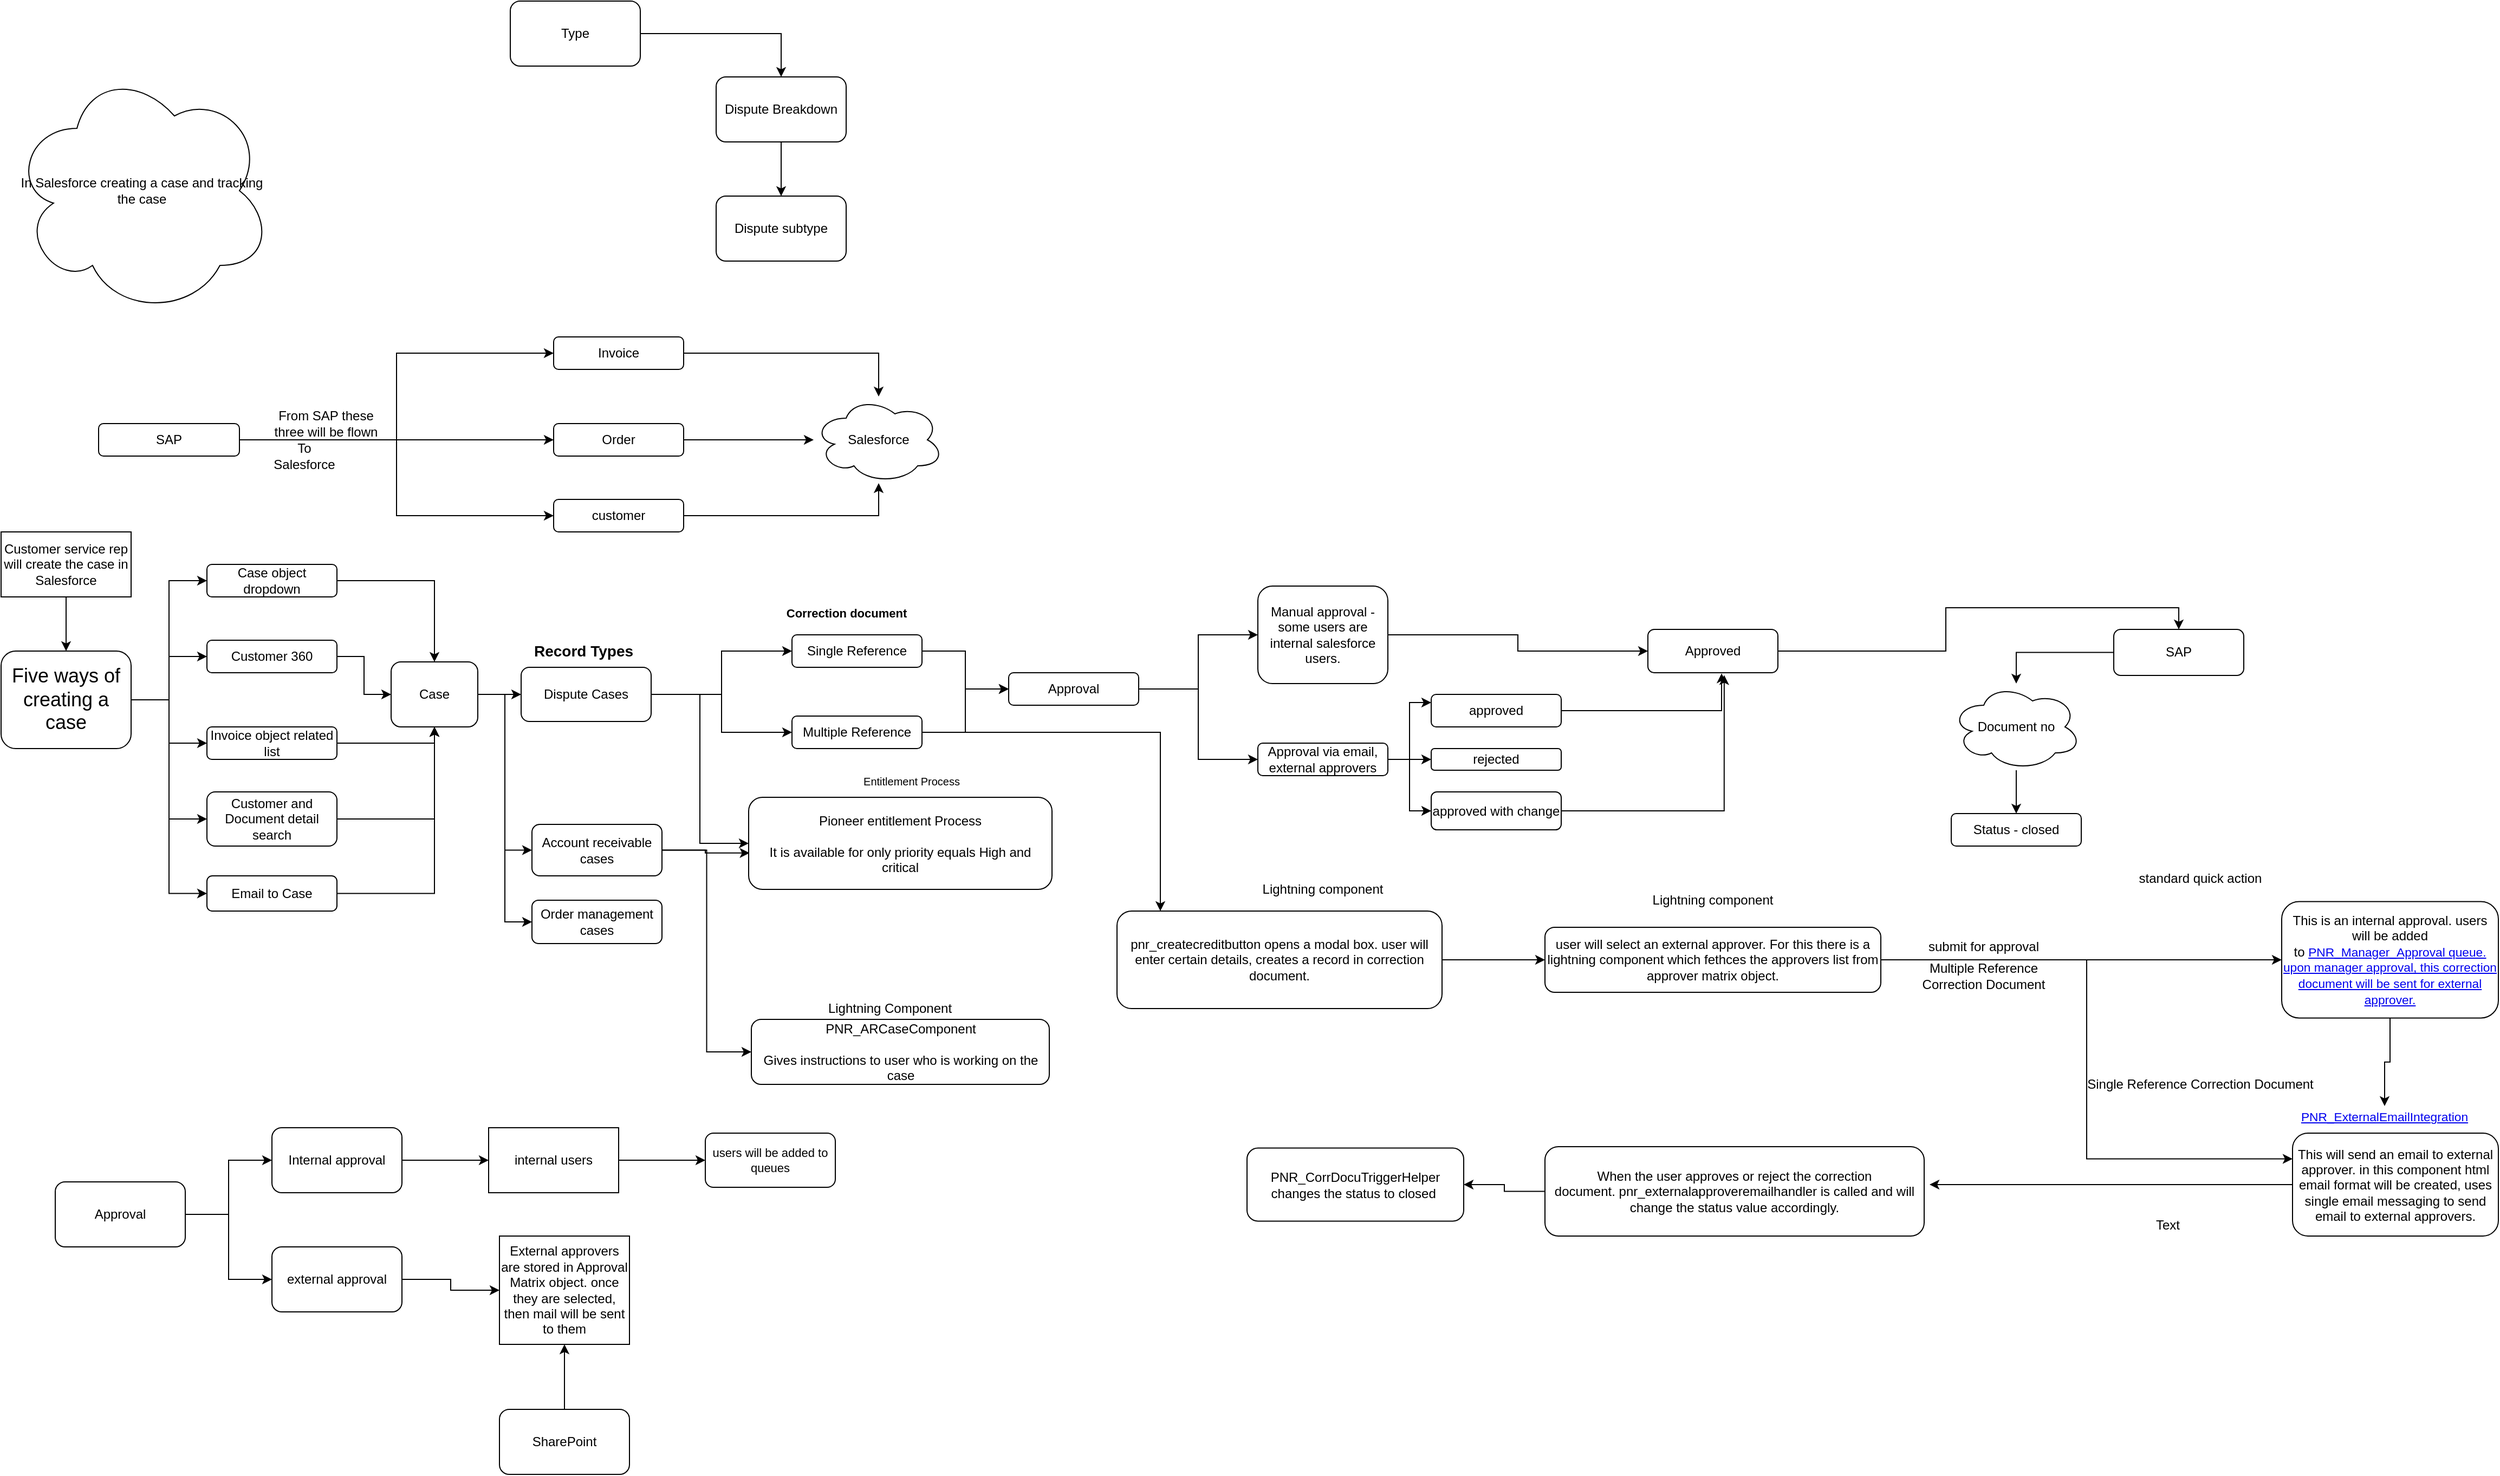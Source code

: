 <mxfile version="15.2.5" type="github">
  <diagram id="5LNyBfdkvAKp6E-nRTi8" name="Page-1">
    <mxGraphModel dx="1278" dy="547" grid="1" gridSize="10" guides="1" tooltips="1" connect="1" arrows="1" fold="1" page="1" pageScale="1" pageWidth="850" pageHeight="1100" math="0" shadow="0">
      <root>
        <mxCell id="0" />
        <mxCell id="1" parent="0" />
        <mxCell id="VHlesIgi2WI2Tm7op6Ba-4" style="edgeStyle=orthogonalEdgeStyle;rounded=0;orthogonalLoop=1;jettySize=auto;html=1;entryX=0;entryY=0.5;entryDx=0;entryDy=0;" parent="1" source="VHlesIgi2WI2Tm7op6Ba-1" target="VHlesIgi2WI2Tm7op6Ba-3" edge="1">
          <mxGeometry relative="1" as="geometry" />
        </mxCell>
        <mxCell id="VHlesIgi2WI2Tm7op6Ba-5" style="edgeStyle=orthogonalEdgeStyle;rounded=0;orthogonalLoop=1;jettySize=auto;html=1;entryX=0;entryY=0.5;entryDx=0;entryDy=0;" parent="1" source="VHlesIgi2WI2Tm7op6Ba-1" target="VHlesIgi2WI2Tm7op6Ba-2" edge="1">
          <mxGeometry relative="1" as="geometry" />
        </mxCell>
        <mxCell id="sbFbfco-7BqRwjDobAlr-23" style="edgeStyle=orthogonalEdgeStyle;rounded=0;orthogonalLoop=1;jettySize=auto;html=1;entryX=0;entryY=0.5;entryDx=0;entryDy=0;fontSize=11;" parent="1" source="VHlesIgi2WI2Tm7op6Ba-1" target="sbFbfco-7BqRwjDobAlr-18" edge="1">
          <mxGeometry relative="1" as="geometry" />
        </mxCell>
        <mxCell id="VHlesIgi2WI2Tm7op6Ba-1" value="Case" style="rounded=1;whiteSpace=wrap;html=1;" parent="1" vertex="1">
          <mxGeometry x="370" y="670" width="80" height="60" as="geometry" />
        </mxCell>
        <mxCell id="rEZ0tzJYnLD1Po9i2CQ1-10" style="edgeStyle=orthogonalEdgeStyle;rounded=0;orthogonalLoop=1;jettySize=auto;html=1;entryX=0;entryY=0.5;entryDx=0;entryDy=0;fontSize=12;" parent="1" source="VHlesIgi2WI2Tm7op6Ba-2" target="rEZ0tzJYnLD1Po9i2CQ1-8" edge="1">
          <mxGeometry relative="1" as="geometry" />
        </mxCell>
        <mxCell id="rEZ0tzJYnLD1Po9i2CQ1-11" style="edgeStyle=orthogonalEdgeStyle;rounded=0;orthogonalLoop=1;jettySize=auto;html=1;entryX=0;entryY=0.5;entryDx=0;entryDy=0;fontSize=12;" parent="1" source="VHlesIgi2WI2Tm7op6Ba-2" target="rEZ0tzJYnLD1Po9i2CQ1-9" edge="1">
          <mxGeometry relative="1" as="geometry" />
        </mxCell>
        <mxCell id="Lb6dJ8j5PXhM6-a8x6zd-13" style="edgeStyle=orthogonalEdgeStyle;rounded=0;orthogonalLoop=1;jettySize=auto;html=1;entryX=0;entryY=0.5;entryDx=0;entryDy=0;" parent="1" source="VHlesIgi2WI2Tm7op6Ba-2" target="rEZ0tzJYnLD1Po9i2CQ1-1" edge="1">
          <mxGeometry relative="1" as="geometry" />
        </mxCell>
        <mxCell id="VHlesIgi2WI2Tm7op6Ba-2" value="Dispute Cases" style="rounded=1;whiteSpace=wrap;html=1;" parent="1" vertex="1">
          <mxGeometry x="490" y="675" width="120" height="50" as="geometry" />
        </mxCell>
        <mxCell id="rEZ0tzJYnLD1Po9i2CQ1-7" style="edgeStyle=orthogonalEdgeStyle;rounded=0;orthogonalLoop=1;jettySize=auto;html=1;entryX=0;entryY=0.5;entryDx=0;entryDy=0;fontSize=12;" parent="1" source="VHlesIgi2WI2Tm7op6Ba-3" target="rEZ0tzJYnLD1Po9i2CQ1-6" edge="1">
          <mxGeometry relative="1" as="geometry" />
        </mxCell>
        <mxCell id="Lb6dJ8j5PXhM6-a8x6zd-12" style="edgeStyle=orthogonalEdgeStyle;rounded=0;orthogonalLoop=1;jettySize=auto;html=1;entryX=0.003;entryY=0.605;entryDx=0;entryDy=0;entryPerimeter=0;" parent="1" source="VHlesIgi2WI2Tm7op6Ba-3" target="rEZ0tzJYnLD1Po9i2CQ1-1" edge="1">
          <mxGeometry relative="1" as="geometry" />
        </mxCell>
        <mxCell id="VHlesIgi2WI2Tm7op6Ba-3" value="Account receivable cases" style="rounded=1;whiteSpace=wrap;html=1;" parent="1" vertex="1">
          <mxGeometry x="500" y="820" width="120" height="47.5" as="geometry" />
        </mxCell>
        <mxCell id="rEZ0tzJYnLD1Po9i2CQ1-1" value="Pioneer entitlement Process&lt;br&gt;&lt;br&gt;It is available for only priority equals High and critical" style="rounded=1;whiteSpace=wrap;html=1;" parent="1" vertex="1">
          <mxGeometry x="700" y="795" width="280" height="85" as="geometry" />
        </mxCell>
        <mxCell id="rEZ0tzJYnLD1Po9i2CQ1-3" value="Entitlement Process" style="text;strokeColor=none;fillColor=none;html=1;fontSize=10;fontStyle=0;verticalAlign=middle;align=center;" parent="1" vertex="1">
          <mxGeometry x="800" y="760" width="100" height="40" as="geometry" />
        </mxCell>
        <mxCell id="rEZ0tzJYnLD1Po9i2CQ1-5" value="Lightning Component" style="text;strokeColor=none;fillColor=none;html=1;fontSize=12;fontStyle=0;verticalAlign=middle;align=center;" parent="1" vertex="1">
          <mxGeometry x="780" y="970" width="100" height="40" as="geometry" />
        </mxCell>
        <mxCell id="rEZ0tzJYnLD1Po9i2CQ1-6" value="PNR_ARCaseComponent&lt;br&gt;&lt;br&gt;Gives instructions to user who is working on the case" style="rounded=1;whiteSpace=wrap;html=1;fontSize=12;" parent="1" vertex="1">
          <mxGeometry x="702.5" y="1000" width="275" height="60" as="geometry" />
        </mxCell>
        <mxCell id="Lb6dJ8j5PXhM6-a8x6zd-44" style="edgeStyle=orthogonalEdgeStyle;rounded=0;orthogonalLoop=1;jettySize=auto;html=1;entryX=0;entryY=0.5;entryDx=0;entryDy=0;" parent="1" source="rEZ0tzJYnLD1Po9i2CQ1-8" target="Lb6dJ8j5PXhM6-a8x6zd-43" edge="1">
          <mxGeometry relative="1" as="geometry" />
        </mxCell>
        <mxCell id="rEZ0tzJYnLD1Po9i2CQ1-8" value="Single Reference" style="rounded=1;whiteSpace=wrap;html=1;fontSize=12;" parent="1" vertex="1">
          <mxGeometry x="740" y="645" width="120" height="30" as="geometry" />
        </mxCell>
        <mxCell id="Lb6dJ8j5PXhM6-a8x6zd-45" style="edgeStyle=orthogonalEdgeStyle;rounded=0;orthogonalLoop=1;jettySize=auto;html=1;entryX=0;entryY=0.5;entryDx=0;entryDy=0;" parent="1" source="rEZ0tzJYnLD1Po9i2CQ1-9" target="Lb6dJ8j5PXhM6-a8x6zd-43" edge="1">
          <mxGeometry relative="1" as="geometry" />
        </mxCell>
        <mxCell id="U7rh4DtRHHrhT5KTV5ja-1" style="edgeStyle=orthogonalEdgeStyle;rounded=0;orthogonalLoop=1;jettySize=auto;html=1;" parent="1" source="rEZ0tzJYnLD1Po9i2CQ1-9" target="U7rh4DtRHHrhT5KTV5ja-2" edge="1">
          <mxGeometry relative="1" as="geometry">
            <mxPoint x="1070" y="990" as="targetPoint" />
            <Array as="points">
              <mxPoint x="1080" y="735" />
            </Array>
          </mxGeometry>
        </mxCell>
        <mxCell id="rEZ0tzJYnLD1Po9i2CQ1-9" value="Multiple Reference" style="rounded=1;whiteSpace=wrap;html=1;fontSize=12;" parent="1" vertex="1">
          <mxGeometry x="740" y="720" width="120" height="30" as="geometry" />
        </mxCell>
        <mxCell id="Lb6dJ8j5PXhM6-a8x6zd-7" style="edgeStyle=orthogonalEdgeStyle;rounded=0;orthogonalLoop=1;jettySize=auto;html=1;entryX=0;entryY=0.5;entryDx=0;entryDy=0;" parent="1" source="Lb6dJ8j5PXhM6-a8x6zd-1" target="Lb6dJ8j5PXhM6-a8x6zd-3" edge="1">
          <mxGeometry relative="1" as="geometry" />
        </mxCell>
        <mxCell id="Lb6dJ8j5PXhM6-a8x6zd-8" style="edgeStyle=orthogonalEdgeStyle;rounded=0;orthogonalLoop=1;jettySize=auto;html=1;" parent="1" source="Lb6dJ8j5PXhM6-a8x6zd-1" target="Lb6dJ8j5PXhM6-a8x6zd-4" edge="1">
          <mxGeometry relative="1" as="geometry" />
        </mxCell>
        <mxCell id="Lb6dJ8j5PXhM6-a8x6zd-9" style="edgeStyle=orthogonalEdgeStyle;rounded=0;orthogonalLoop=1;jettySize=auto;html=1;entryX=0;entryY=0.5;entryDx=0;entryDy=0;" parent="1" source="Lb6dJ8j5PXhM6-a8x6zd-1" target="Lb6dJ8j5PXhM6-a8x6zd-5" edge="1">
          <mxGeometry relative="1" as="geometry" />
        </mxCell>
        <mxCell id="Lb6dJ8j5PXhM6-a8x6zd-10" style="edgeStyle=orthogonalEdgeStyle;rounded=0;orthogonalLoop=1;jettySize=auto;html=1;entryX=0;entryY=0.5;entryDx=0;entryDy=0;" parent="1" source="Lb6dJ8j5PXhM6-a8x6zd-1" target="Lb6dJ8j5PXhM6-a8x6zd-6" edge="1">
          <mxGeometry relative="1" as="geometry" />
        </mxCell>
        <mxCell id="sbFbfco-7BqRwjDobAlr-14" style="edgeStyle=orthogonalEdgeStyle;rounded=0;orthogonalLoop=1;jettySize=auto;html=1;entryX=0;entryY=0.5;entryDx=0;entryDy=0;" parent="1" source="Lb6dJ8j5PXhM6-a8x6zd-1" target="sbFbfco-7BqRwjDobAlr-13" edge="1">
          <mxGeometry relative="1" as="geometry" />
        </mxCell>
        <mxCell id="Lb6dJ8j5PXhM6-a8x6zd-1" value="&lt;font style=&quot;font-size: 18px&quot;&gt;Five ways of creating a case&lt;/font&gt;" style="rounded=1;whiteSpace=wrap;html=1;" parent="1" vertex="1">
          <mxGeometry x="10" y="660" width="120" height="90" as="geometry" />
        </mxCell>
        <mxCell id="Lb6dJ8j5PXhM6-a8x6zd-14" style="edgeStyle=orthogonalEdgeStyle;rounded=0;orthogonalLoop=1;jettySize=auto;html=1;entryX=0.5;entryY=0;entryDx=0;entryDy=0;" parent="1" source="Lb6dJ8j5PXhM6-a8x6zd-3" target="VHlesIgi2WI2Tm7op6Ba-1" edge="1">
          <mxGeometry relative="1" as="geometry" />
        </mxCell>
        <mxCell id="Lb6dJ8j5PXhM6-a8x6zd-3" value="Case object dropdown" style="rounded=1;whiteSpace=wrap;html=1;" parent="1" vertex="1">
          <mxGeometry x="200" y="580" width="120" height="30" as="geometry" />
        </mxCell>
        <mxCell id="Lb6dJ8j5PXhM6-a8x6zd-15" style="edgeStyle=orthogonalEdgeStyle;rounded=0;orthogonalLoop=1;jettySize=auto;html=1;entryX=0;entryY=0.5;entryDx=0;entryDy=0;" parent="1" source="Lb6dJ8j5PXhM6-a8x6zd-4" target="VHlesIgi2WI2Tm7op6Ba-1" edge="1">
          <mxGeometry relative="1" as="geometry" />
        </mxCell>
        <mxCell id="Lb6dJ8j5PXhM6-a8x6zd-4" value="Customer 360" style="rounded=1;whiteSpace=wrap;html=1;" parent="1" vertex="1">
          <mxGeometry x="200" y="650" width="120" height="30" as="geometry" />
        </mxCell>
        <mxCell id="Lb6dJ8j5PXhM6-a8x6zd-16" style="edgeStyle=orthogonalEdgeStyle;rounded=0;orthogonalLoop=1;jettySize=auto;html=1;entryX=0.5;entryY=1;entryDx=0;entryDy=0;" parent="1" source="Lb6dJ8j5PXhM6-a8x6zd-5" target="VHlesIgi2WI2Tm7op6Ba-1" edge="1">
          <mxGeometry relative="1" as="geometry">
            <Array as="points">
              <mxPoint x="410" y="745" />
            </Array>
          </mxGeometry>
        </mxCell>
        <mxCell id="Lb6dJ8j5PXhM6-a8x6zd-5" value="Invoice object related list" style="rounded=1;whiteSpace=wrap;html=1;" parent="1" vertex="1">
          <mxGeometry x="200" y="730" width="120" height="30" as="geometry" />
        </mxCell>
        <mxCell id="Lb6dJ8j5PXhM6-a8x6zd-17" style="edgeStyle=orthogonalEdgeStyle;rounded=0;orthogonalLoop=1;jettySize=auto;html=1;entryX=0.5;entryY=1;entryDx=0;entryDy=0;" parent="1" source="Lb6dJ8j5PXhM6-a8x6zd-6" target="VHlesIgi2WI2Tm7op6Ba-1" edge="1">
          <mxGeometry relative="1" as="geometry" />
        </mxCell>
        <mxCell id="Lb6dJ8j5PXhM6-a8x6zd-6" value="Customer and Document detail search" style="rounded=1;whiteSpace=wrap;html=1;" parent="1" vertex="1">
          <mxGeometry x="200" y="790" width="120" height="50" as="geometry" />
        </mxCell>
        <mxCell id="Lb6dJ8j5PXhM6-a8x6zd-18" value="&lt;div&gt;&lt;b&gt;&lt;font style=&quot;font-size: 14px&quot;&gt;Record Types&lt;/font&gt;&lt;/b&gt;&lt;/div&gt;" style="text;strokeColor=none;fillColor=none;html=1;whiteSpace=wrap;verticalAlign=middle;overflow=hidden;" parent="1" vertex="1">
          <mxGeometry x="500" y="620" width="100" height="80" as="geometry" />
        </mxCell>
        <mxCell id="Lb6dJ8j5PXhM6-a8x6zd-27" style="edgeStyle=orthogonalEdgeStyle;rounded=0;orthogonalLoop=1;jettySize=auto;html=1;entryX=0;entryY=0.5;entryDx=0;entryDy=0;" parent="1" source="Lb6dJ8j5PXhM6-a8x6zd-19" target="Lb6dJ8j5PXhM6-a8x6zd-20" edge="1">
          <mxGeometry relative="1" as="geometry" />
        </mxCell>
        <mxCell id="Lb6dJ8j5PXhM6-a8x6zd-28" style="edgeStyle=orthogonalEdgeStyle;rounded=0;orthogonalLoop=1;jettySize=auto;html=1;entryX=0;entryY=0.5;entryDx=0;entryDy=0;" parent="1" source="Lb6dJ8j5PXhM6-a8x6zd-19" target="Lb6dJ8j5PXhM6-a8x6zd-21" edge="1">
          <mxGeometry relative="1" as="geometry" />
        </mxCell>
        <mxCell id="Lb6dJ8j5PXhM6-a8x6zd-29" style="edgeStyle=orthogonalEdgeStyle;rounded=0;orthogonalLoop=1;jettySize=auto;html=1;entryX=0;entryY=0.5;entryDx=0;entryDy=0;" parent="1" source="Lb6dJ8j5PXhM6-a8x6zd-19" target="Lb6dJ8j5PXhM6-a8x6zd-24" edge="1">
          <mxGeometry relative="1" as="geometry" />
        </mxCell>
        <mxCell id="Lb6dJ8j5PXhM6-a8x6zd-19" value="SAP" style="rounded=1;whiteSpace=wrap;html=1;" parent="1" vertex="1">
          <mxGeometry x="100" y="450" width="130" height="30" as="geometry" />
        </mxCell>
        <mxCell id="Lb6dJ8j5PXhM6-a8x6zd-34" style="edgeStyle=orthogonalEdgeStyle;rounded=0;orthogonalLoop=1;jettySize=auto;html=1;" parent="1" source="Lb6dJ8j5PXhM6-a8x6zd-20" target="Lb6dJ8j5PXhM6-a8x6zd-32" edge="1">
          <mxGeometry relative="1" as="geometry" />
        </mxCell>
        <mxCell id="Lb6dJ8j5PXhM6-a8x6zd-20" value="Order" style="rounded=1;whiteSpace=wrap;html=1;" parent="1" vertex="1">
          <mxGeometry x="520" y="450" width="120" height="30" as="geometry" />
        </mxCell>
        <mxCell id="Lb6dJ8j5PXhM6-a8x6zd-33" style="edgeStyle=orthogonalEdgeStyle;rounded=0;orthogonalLoop=1;jettySize=auto;html=1;" parent="1" source="Lb6dJ8j5PXhM6-a8x6zd-21" target="Lb6dJ8j5PXhM6-a8x6zd-32" edge="1">
          <mxGeometry relative="1" as="geometry" />
        </mxCell>
        <mxCell id="Lb6dJ8j5PXhM6-a8x6zd-21" value="Invoice" style="rounded=1;whiteSpace=wrap;html=1;" parent="1" vertex="1">
          <mxGeometry x="520" y="370" width="120" height="30" as="geometry" />
        </mxCell>
        <mxCell id="Lb6dJ8j5PXhM6-a8x6zd-35" style="edgeStyle=orthogonalEdgeStyle;rounded=0;orthogonalLoop=1;jettySize=auto;html=1;" parent="1" source="Lb6dJ8j5PXhM6-a8x6zd-24" target="Lb6dJ8j5PXhM6-a8x6zd-32" edge="1">
          <mxGeometry relative="1" as="geometry" />
        </mxCell>
        <mxCell id="Lb6dJ8j5PXhM6-a8x6zd-24" value="customer" style="rounded=1;whiteSpace=wrap;html=1;" parent="1" vertex="1">
          <mxGeometry x="520" y="520" width="120" height="30" as="geometry" />
        </mxCell>
        <mxCell id="Lb6dJ8j5PXhM6-a8x6zd-26" value="In Salesforce creating a case and tracking the case" style="ellipse;shape=cloud;whiteSpace=wrap;html=1;" parent="1" vertex="1">
          <mxGeometry x="20" y="120" width="240" height="230" as="geometry" />
        </mxCell>
        <mxCell id="Lb6dJ8j5PXhM6-a8x6zd-30" value="From SAP these three will be flown" style="text;html=1;strokeColor=none;fillColor=none;align=center;verticalAlign=middle;whiteSpace=wrap;rounded=0;" parent="1" vertex="1">
          <mxGeometry x="250" y="440" width="120" height="20" as="geometry" />
        </mxCell>
        <mxCell id="Lb6dJ8j5PXhM6-a8x6zd-31" value="To Salesforce" style="text;html=1;strokeColor=none;fillColor=none;align=center;verticalAlign=middle;whiteSpace=wrap;rounded=0;" parent="1" vertex="1">
          <mxGeometry x="270" y="470" width="40" height="20" as="geometry" />
        </mxCell>
        <mxCell id="Lb6dJ8j5PXhM6-a8x6zd-32" value="Salesforce" style="ellipse;shape=cloud;whiteSpace=wrap;html=1;" parent="1" vertex="1">
          <mxGeometry x="760" y="425" width="120" height="80" as="geometry" />
        </mxCell>
        <mxCell id="Lb6dJ8j5PXhM6-a8x6zd-37" style="edgeStyle=orthogonalEdgeStyle;rounded=0;orthogonalLoop=1;jettySize=auto;html=1;entryX=0.5;entryY=0;entryDx=0;entryDy=0;" parent="1" source="Lb6dJ8j5PXhM6-a8x6zd-36" target="Lb6dJ8j5PXhM6-a8x6zd-1" edge="1">
          <mxGeometry relative="1" as="geometry" />
        </mxCell>
        <mxCell id="Lb6dJ8j5PXhM6-a8x6zd-36" value="Customer service rep will create the case in Salesforce" style="rounded=0;whiteSpace=wrap;html=1;" parent="1" vertex="1">
          <mxGeometry x="10" y="550" width="120" height="60" as="geometry" />
        </mxCell>
        <mxCell id="Lb6dJ8j5PXhM6-a8x6zd-41" style="edgeStyle=orthogonalEdgeStyle;rounded=0;orthogonalLoop=1;jettySize=auto;html=1;entryX=0.5;entryY=0;entryDx=0;entryDy=0;" parent="1" source="Lb6dJ8j5PXhM6-a8x6zd-38" target="Lb6dJ8j5PXhM6-a8x6zd-39" edge="1">
          <mxGeometry relative="1" as="geometry" />
        </mxCell>
        <mxCell id="Lb6dJ8j5PXhM6-a8x6zd-38" value="Type" style="rounded=1;whiteSpace=wrap;html=1;" parent="1" vertex="1">
          <mxGeometry x="480" y="60" width="120" height="60" as="geometry" />
        </mxCell>
        <mxCell id="Lb6dJ8j5PXhM6-a8x6zd-42" style="edgeStyle=orthogonalEdgeStyle;rounded=0;orthogonalLoop=1;jettySize=auto;html=1;entryX=0.5;entryY=0;entryDx=0;entryDy=0;" parent="1" source="Lb6dJ8j5PXhM6-a8x6zd-39" target="Lb6dJ8j5PXhM6-a8x6zd-40" edge="1">
          <mxGeometry relative="1" as="geometry" />
        </mxCell>
        <mxCell id="Lb6dJ8j5PXhM6-a8x6zd-39" value="Dispute Breakdown" style="rounded=1;whiteSpace=wrap;html=1;" parent="1" vertex="1">
          <mxGeometry x="670" y="130" width="120" height="60" as="geometry" />
        </mxCell>
        <mxCell id="Lb6dJ8j5PXhM6-a8x6zd-40" value="Dispute subtype" style="rounded=1;whiteSpace=wrap;html=1;" parent="1" vertex="1">
          <mxGeometry x="670" y="240" width="120" height="60" as="geometry" />
        </mxCell>
        <mxCell id="Lb6dJ8j5PXhM6-a8x6zd-48" style="edgeStyle=orthogonalEdgeStyle;rounded=0;orthogonalLoop=1;jettySize=auto;html=1;entryX=0;entryY=0.5;entryDx=0;entryDy=0;" parent="1" source="Lb6dJ8j5PXhM6-a8x6zd-43" target="Lb6dJ8j5PXhM6-a8x6zd-46" edge="1">
          <mxGeometry relative="1" as="geometry" />
        </mxCell>
        <mxCell id="Lb6dJ8j5PXhM6-a8x6zd-49" style="edgeStyle=orthogonalEdgeStyle;rounded=0;orthogonalLoop=1;jettySize=auto;html=1;entryX=0;entryY=0.5;entryDx=0;entryDy=0;" parent="1" source="Lb6dJ8j5PXhM6-a8x6zd-43" target="Lb6dJ8j5PXhM6-a8x6zd-47" edge="1">
          <mxGeometry relative="1" as="geometry" />
        </mxCell>
        <mxCell id="Lb6dJ8j5PXhM6-a8x6zd-43" value="Approval" style="rounded=1;whiteSpace=wrap;html=1;" parent="1" vertex="1">
          <mxGeometry x="940" y="680" width="120" height="30" as="geometry" />
        </mxCell>
        <mxCell id="Lb6dJ8j5PXhM6-a8x6zd-67" style="edgeStyle=orthogonalEdgeStyle;rounded=0;orthogonalLoop=1;jettySize=auto;html=1;entryX=0;entryY=0.5;entryDx=0;entryDy=0;" parent="1" source="Lb6dJ8j5PXhM6-a8x6zd-46" target="Lb6dJ8j5PXhM6-a8x6zd-58" edge="1">
          <mxGeometry relative="1" as="geometry" />
        </mxCell>
        <mxCell id="Lb6dJ8j5PXhM6-a8x6zd-46" value="Manual approval - some users are internal salesforce users." style="rounded=1;whiteSpace=wrap;html=1;" parent="1" vertex="1">
          <mxGeometry x="1170" y="600" width="120" height="90" as="geometry" />
        </mxCell>
        <mxCell id="Lb6dJ8j5PXhM6-a8x6zd-55" style="edgeStyle=orthogonalEdgeStyle;rounded=0;orthogonalLoop=1;jettySize=auto;html=1;entryX=0;entryY=0.25;entryDx=0;entryDy=0;" parent="1" source="Lb6dJ8j5PXhM6-a8x6zd-47" target="Lb6dJ8j5PXhM6-a8x6zd-50" edge="1">
          <mxGeometry relative="1" as="geometry" />
        </mxCell>
        <mxCell id="Lb6dJ8j5PXhM6-a8x6zd-56" style="edgeStyle=orthogonalEdgeStyle;rounded=0;orthogonalLoop=1;jettySize=auto;html=1;entryX=0;entryY=0.5;entryDx=0;entryDy=0;" parent="1" source="Lb6dJ8j5PXhM6-a8x6zd-47" target="Lb6dJ8j5PXhM6-a8x6zd-52" edge="1">
          <mxGeometry relative="1" as="geometry" />
        </mxCell>
        <mxCell id="Lb6dJ8j5PXhM6-a8x6zd-57" style="edgeStyle=orthogonalEdgeStyle;rounded=0;orthogonalLoop=1;jettySize=auto;html=1;entryX=0;entryY=0.5;entryDx=0;entryDy=0;" parent="1" source="Lb6dJ8j5PXhM6-a8x6zd-47" target="Lb6dJ8j5PXhM6-a8x6zd-54" edge="1">
          <mxGeometry relative="1" as="geometry" />
        </mxCell>
        <mxCell id="Lb6dJ8j5PXhM6-a8x6zd-47" value="Approval via email,&lt;br&gt;external approvers" style="rounded=1;whiteSpace=wrap;html=1;" parent="1" vertex="1">
          <mxGeometry x="1170" y="745" width="120" height="30" as="geometry" />
        </mxCell>
        <mxCell id="sbFbfco-7BqRwjDobAlr-2" style="edgeStyle=orthogonalEdgeStyle;rounded=0;orthogonalLoop=1;jettySize=auto;html=1;entryX=0.567;entryY=1.015;entryDx=0;entryDy=0;entryPerimeter=0;" parent="1" source="Lb6dJ8j5PXhM6-a8x6zd-50" target="Lb6dJ8j5PXhM6-a8x6zd-58" edge="1">
          <mxGeometry relative="1" as="geometry" />
        </mxCell>
        <mxCell id="Lb6dJ8j5PXhM6-a8x6zd-50" value="approved" style="rounded=1;whiteSpace=wrap;html=1;" parent="1" vertex="1">
          <mxGeometry x="1330" y="700" width="120" height="30" as="geometry" />
        </mxCell>
        <mxCell id="Lb6dJ8j5PXhM6-a8x6zd-52" value="rejected" style="rounded=1;whiteSpace=wrap;html=1;" parent="1" vertex="1">
          <mxGeometry x="1330" y="750" width="120" height="20" as="geometry" />
        </mxCell>
        <mxCell id="Lb6dJ8j5PXhM6-a8x6zd-53" style="edgeStyle=orthogonalEdgeStyle;rounded=0;orthogonalLoop=1;jettySize=auto;html=1;exitX=0.5;exitY=1;exitDx=0;exitDy=0;" parent="1" source="Lb6dJ8j5PXhM6-a8x6zd-52" target="Lb6dJ8j5PXhM6-a8x6zd-52" edge="1">
          <mxGeometry relative="1" as="geometry" />
        </mxCell>
        <mxCell id="sbFbfco-7BqRwjDobAlr-3" style="edgeStyle=orthogonalEdgeStyle;rounded=0;orthogonalLoop=1;jettySize=auto;html=1;entryX=0.587;entryY=1.055;entryDx=0;entryDy=0;entryPerimeter=0;" parent="1" source="Lb6dJ8j5PXhM6-a8x6zd-54" target="Lb6dJ8j5PXhM6-a8x6zd-58" edge="1">
          <mxGeometry relative="1" as="geometry" />
        </mxCell>
        <mxCell id="Lb6dJ8j5PXhM6-a8x6zd-54" value="approved with change" style="rounded=1;whiteSpace=wrap;html=1;" parent="1" vertex="1">
          <mxGeometry x="1330" y="790" width="120" height="35" as="geometry" />
        </mxCell>
        <mxCell id="Lb6dJ8j5PXhM6-a8x6zd-62" style="edgeStyle=orthogonalEdgeStyle;rounded=0;orthogonalLoop=1;jettySize=auto;html=1;entryX=0.5;entryY=0;entryDx=0;entryDy=0;" parent="1" source="Lb6dJ8j5PXhM6-a8x6zd-58" target="Lb6dJ8j5PXhM6-a8x6zd-59" edge="1">
          <mxGeometry relative="1" as="geometry" />
        </mxCell>
        <mxCell id="Lb6dJ8j5PXhM6-a8x6zd-58" value="Approved" style="rounded=1;whiteSpace=wrap;html=1;" parent="1" vertex="1">
          <mxGeometry x="1530" y="640" width="120" height="40" as="geometry" />
        </mxCell>
        <mxCell id="Lb6dJ8j5PXhM6-a8x6zd-61" value="" style="edgeStyle=orthogonalEdgeStyle;rounded=0;orthogonalLoop=1;jettySize=auto;html=1;" parent="1" source="Lb6dJ8j5PXhM6-a8x6zd-59" target="Lb6dJ8j5PXhM6-a8x6zd-60" edge="1">
          <mxGeometry relative="1" as="geometry" />
        </mxCell>
        <mxCell id="Lb6dJ8j5PXhM6-a8x6zd-59" value="SAP" style="rounded=1;whiteSpace=wrap;html=1;" parent="1" vertex="1">
          <mxGeometry x="1960" y="640" width="120" height="42.5" as="geometry" />
        </mxCell>
        <mxCell id="Lb6dJ8j5PXhM6-a8x6zd-66" style="edgeStyle=orthogonalEdgeStyle;rounded=0;orthogonalLoop=1;jettySize=auto;html=1;entryX=0.5;entryY=0;entryDx=0;entryDy=0;" parent="1" source="Lb6dJ8j5PXhM6-a8x6zd-60" target="Lb6dJ8j5PXhM6-a8x6zd-64" edge="1">
          <mxGeometry relative="1" as="geometry" />
        </mxCell>
        <mxCell id="Lb6dJ8j5PXhM6-a8x6zd-60" value="Document no" style="ellipse;shape=cloud;whiteSpace=wrap;html=1;" parent="1" vertex="1">
          <mxGeometry x="1810" y="690" width="120" height="80" as="geometry" />
        </mxCell>
        <mxCell id="Lb6dJ8j5PXhM6-a8x6zd-64" value="Status - closed" style="rounded=1;whiteSpace=wrap;html=1;" parent="1" vertex="1">
          <mxGeometry x="1810" y="810" width="120" height="30" as="geometry" />
        </mxCell>
        <mxCell id="sbFbfco-7BqRwjDobAlr-8" style="edgeStyle=orthogonalEdgeStyle;rounded=0;orthogonalLoop=1;jettySize=auto;html=1;entryX=0;entryY=0.5;entryDx=0;entryDy=0;" parent="1" source="sbFbfco-7BqRwjDobAlr-4" target="sbFbfco-7BqRwjDobAlr-6" edge="1">
          <mxGeometry relative="1" as="geometry" />
        </mxCell>
        <mxCell id="sbFbfco-7BqRwjDobAlr-9" style="edgeStyle=orthogonalEdgeStyle;rounded=0;orthogonalLoop=1;jettySize=auto;html=1;entryX=0;entryY=0.5;entryDx=0;entryDy=0;" parent="1" source="sbFbfco-7BqRwjDobAlr-4" target="sbFbfco-7BqRwjDobAlr-5" edge="1">
          <mxGeometry relative="1" as="geometry" />
        </mxCell>
        <mxCell id="sbFbfco-7BqRwjDobAlr-4" value="Approval" style="rounded=1;whiteSpace=wrap;html=1;" parent="1" vertex="1">
          <mxGeometry x="60" y="1150" width="120" height="60" as="geometry" />
        </mxCell>
        <mxCell id="sbFbfco-7BqRwjDobAlr-10" style="edgeStyle=orthogonalEdgeStyle;rounded=0;orthogonalLoop=1;jettySize=auto;html=1;" parent="1" source="sbFbfco-7BqRwjDobAlr-5" target="sbFbfco-7BqRwjDobAlr-7" edge="1">
          <mxGeometry relative="1" as="geometry" />
        </mxCell>
        <mxCell id="sbFbfco-7BqRwjDobAlr-5" value="external approval" style="rounded=1;whiteSpace=wrap;html=1;" parent="1" vertex="1">
          <mxGeometry x="260" y="1210" width="120" height="60" as="geometry" />
        </mxCell>
        <mxCell id="sbFbfco-7BqRwjDobAlr-12" style="edgeStyle=orthogonalEdgeStyle;rounded=0;orthogonalLoop=1;jettySize=auto;html=1;entryX=0;entryY=0.5;entryDx=0;entryDy=0;" parent="1" source="sbFbfco-7BqRwjDobAlr-6" target="sbFbfco-7BqRwjDobAlr-11" edge="1">
          <mxGeometry relative="1" as="geometry" />
        </mxCell>
        <mxCell id="sbFbfco-7BqRwjDobAlr-6" value="Internal approval" style="rounded=1;whiteSpace=wrap;html=1;" parent="1" vertex="1">
          <mxGeometry x="260" y="1100" width="120" height="60" as="geometry" />
        </mxCell>
        <mxCell id="sbFbfco-7BqRwjDobAlr-7" value="External approvers are stored in Approval Matrix object. once they are selected, then mail will be sent to them&lt;br&gt;" style="rounded=0;whiteSpace=wrap;html=1;" parent="1" vertex="1">
          <mxGeometry x="470" y="1200" width="120" height="100" as="geometry" />
        </mxCell>
        <mxCell id="sbFbfco-7BqRwjDobAlr-21" style="edgeStyle=orthogonalEdgeStyle;rounded=0;orthogonalLoop=1;jettySize=auto;html=1;entryX=0;entryY=0.5;entryDx=0;entryDy=0;fontSize=11;" parent="1" source="sbFbfco-7BqRwjDobAlr-11" target="sbFbfco-7BqRwjDobAlr-20" edge="1">
          <mxGeometry relative="1" as="geometry" />
        </mxCell>
        <mxCell id="sbFbfco-7BqRwjDobAlr-11" value="internal users" style="rounded=0;whiteSpace=wrap;html=1;" parent="1" vertex="1">
          <mxGeometry x="460" y="1100" width="120" height="60" as="geometry" />
        </mxCell>
        <mxCell id="sbFbfco-7BqRwjDobAlr-15" style="edgeStyle=orthogonalEdgeStyle;rounded=0;orthogonalLoop=1;jettySize=auto;html=1;entryX=0.5;entryY=1;entryDx=0;entryDy=0;" parent="1" source="sbFbfco-7BqRwjDobAlr-13" target="VHlesIgi2WI2Tm7op6Ba-1" edge="1">
          <mxGeometry relative="1" as="geometry" />
        </mxCell>
        <mxCell id="sbFbfco-7BqRwjDobAlr-13" value="Email to Case" style="rounded=1;whiteSpace=wrap;html=1;" parent="1" vertex="1">
          <mxGeometry x="200" y="867.5" width="120" height="32.5" as="geometry" />
        </mxCell>
        <mxCell id="sbFbfco-7BqRwjDobAlr-17" style="edgeStyle=orthogonalEdgeStyle;rounded=0;orthogonalLoop=1;jettySize=auto;html=1;" parent="1" source="sbFbfco-7BqRwjDobAlr-16" target="sbFbfco-7BqRwjDobAlr-7" edge="1">
          <mxGeometry relative="1" as="geometry" />
        </mxCell>
        <mxCell id="sbFbfco-7BqRwjDobAlr-16" value="SharePoint" style="rounded=1;whiteSpace=wrap;html=1;" parent="1" vertex="1">
          <mxGeometry x="470" y="1360" width="120" height="60" as="geometry" />
        </mxCell>
        <mxCell id="sbFbfco-7BqRwjDobAlr-18" value="Order management cases" style="rounded=1;whiteSpace=wrap;html=1;" parent="1" vertex="1">
          <mxGeometry x="500" y="890" width="120" height="40" as="geometry" />
        </mxCell>
        <mxCell id="sbFbfco-7BqRwjDobAlr-19" value="Correction document" style="text;strokeColor=none;fillColor=none;html=1;fontSize=11;fontStyle=1;verticalAlign=middle;align=center;" parent="1" vertex="1">
          <mxGeometry x="740" y="605" width="100" height="40" as="geometry" />
        </mxCell>
        <mxCell id="sbFbfco-7BqRwjDobAlr-20" value="users will be added to queues" style="rounded=1;whiteSpace=wrap;html=1;fontSize=11;" parent="1" vertex="1">
          <mxGeometry x="660" y="1105" width="120" height="50" as="geometry" />
        </mxCell>
        <mxCell id="U7rh4DtRHHrhT5KTV5ja-4" style="edgeStyle=orthogonalEdgeStyle;rounded=0;orthogonalLoop=1;jettySize=auto;html=1;" parent="1" source="U7rh4DtRHHrhT5KTV5ja-2" target="U7rh4DtRHHrhT5KTV5ja-3" edge="1">
          <mxGeometry relative="1" as="geometry" />
        </mxCell>
        <mxCell id="U7rh4DtRHHrhT5KTV5ja-2" value="pnr_createcreditbutton opens a modal box. user will enter certain details, creates a record in correction document." style="rounded=1;whiteSpace=wrap;html=1;" parent="1" vertex="1">
          <mxGeometry x="1040" y="900" width="300" height="90" as="geometry" />
        </mxCell>
        <mxCell id="U7rh4DtRHHrhT5KTV5ja-6" style="edgeStyle=orthogonalEdgeStyle;rounded=0;orthogonalLoop=1;jettySize=auto;html=1;entryX=0;entryY=0.5;entryDx=0;entryDy=0;" parent="1" source="U7rh4DtRHHrhT5KTV5ja-3" target="U7rh4DtRHHrhT5KTV5ja-5" edge="1">
          <mxGeometry relative="1" as="geometry" />
        </mxCell>
        <mxCell id="PO3ldLwnDz2Hu2WCShEd-5" style="edgeStyle=orthogonalEdgeStyle;rounded=0;orthogonalLoop=1;jettySize=auto;html=1;entryX=0;entryY=0.25;entryDx=0;entryDy=0;" edge="1" parent="1" source="U7rh4DtRHHrhT5KTV5ja-3" target="U7rh4DtRHHrhT5KTV5ja-11">
          <mxGeometry relative="1" as="geometry" />
        </mxCell>
        <mxCell id="U7rh4DtRHHrhT5KTV5ja-3" value="user will select an external approver. For this there is a lightning component which fethces the approvers list from approver matrix object." style="rounded=1;whiteSpace=wrap;html=1;" parent="1" vertex="1">
          <mxGeometry x="1435" y="915" width="310" height="60" as="geometry" />
        </mxCell>
        <mxCell id="PO3ldLwnDz2Hu2WCShEd-9" style="edgeStyle=orthogonalEdgeStyle;rounded=0;orthogonalLoop=1;jettySize=auto;html=1;entryX=0.5;entryY=0;entryDx=0;entryDy=0;" edge="1" parent="1" source="U7rh4DtRHHrhT5KTV5ja-5" target="U7rh4DtRHHrhT5KTV5ja-13">
          <mxGeometry relative="1" as="geometry" />
        </mxCell>
        <mxCell id="U7rh4DtRHHrhT5KTV5ja-5" value="This is an internal approval. users will be added to&amp;nbsp;&lt;a style=&quot;font-family: &amp;#34;arial&amp;#34; , &amp;#34;helvetica&amp;#34; , sans-serif ; font-size: 11.36px ; background-color: rgb(255 , 255 , 255)&quot;&gt;PNR_Manager_Approval queue. upon manager approval, this correction document will be sent for external approver.&lt;/a&gt;" style="rounded=1;whiteSpace=wrap;html=1;" parent="1" vertex="1">
          <mxGeometry x="2115" y="891.25" width="200" height="107.5" as="geometry" />
        </mxCell>
        <mxCell id="U7rh4DtRHHrhT5KTV5ja-7" value="submit for approval" style="text;html=1;strokeColor=none;fillColor=none;align=center;verticalAlign=middle;whiteSpace=wrap;rounded=0;" parent="1" vertex="1">
          <mxGeometry x="1780" y="922.5" width="120" height="20" as="geometry" />
        </mxCell>
        <mxCell id="U7rh4DtRHHrhT5KTV5ja-8" value="Lightning component" style="text;html=1;strokeColor=none;fillColor=none;align=center;verticalAlign=middle;whiteSpace=wrap;rounded=0;" parent="1" vertex="1">
          <mxGeometry x="1160" y="870" width="140" height="20" as="geometry" />
        </mxCell>
        <mxCell id="U7rh4DtRHHrhT5KTV5ja-9" value="Lightning component" style="text;html=1;strokeColor=none;fillColor=none;align=center;verticalAlign=middle;whiteSpace=wrap;rounded=0;" parent="1" vertex="1">
          <mxGeometry x="1520" y="880" width="140" height="20" as="geometry" />
        </mxCell>
        <mxCell id="U7rh4DtRHHrhT5KTV5ja-10" value="standard quick action" style="text;html=1;strokeColor=none;fillColor=none;align=center;verticalAlign=middle;whiteSpace=wrap;rounded=0;" parent="1" vertex="1">
          <mxGeometry x="1970" y="860" width="140" height="20" as="geometry" />
        </mxCell>
        <mxCell id="U7rh4DtRHHrhT5KTV5ja-16" style="edgeStyle=orthogonalEdgeStyle;rounded=0;orthogonalLoop=1;jettySize=auto;html=1;" parent="1" source="U7rh4DtRHHrhT5KTV5ja-11" edge="1">
          <mxGeometry relative="1" as="geometry">
            <mxPoint x="1790" y="1152.5" as="targetPoint" />
          </mxGeometry>
        </mxCell>
        <mxCell id="U7rh4DtRHHrhT5KTV5ja-11" value="This will send an email to external approver. in this component html email format will be created, uses single email messaging to send email to external approvers." style="rounded=1;whiteSpace=wrap;html=1;" parent="1" vertex="1">
          <mxGeometry x="2125" y="1105" width="190" height="95" as="geometry" />
        </mxCell>
        <mxCell id="U7rh4DtRHHrhT5KTV5ja-13" value="&lt;a style=&quot;font-family: &amp;#34;arial&amp;#34; , &amp;#34;helvetica&amp;#34; , sans-serif ; font-size: 11.36px ; text-align: left&quot;&gt;PNR_ExternalEmailIntegration&lt;/a&gt;" style="text;html=1;strokeColor=none;fillColor=none;align=center;verticalAlign=middle;whiteSpace=wrap;rounded=0;" parent="1" vertex="1">
          <mxGeometry x="2140" y="1080" width="140" height="20" as="geometry" />
        </mxCell>
        <mxCell id="U7rh4DtRHHrhT5KTV5ja-19" style="edgeStyle=orthogonalEdgeStyle;rounded=0;orthogonalLoop=1;jettySize=auto;html=1;entryX=1;entryY=0.5;entryDx=0;entryDy=0;" parent="1" source="U7rh4DtRHHrhT5KTV5ja-15" target="U7rh4DtRHHrhT5KTV5ja-17" edge="1">
          <mxGeometry relative="1" as="geometry" />
        </mxCell>
        <mxCell id="U7rh4DtRHHrhT5KTV5ja-15" value="When the user approves or reject the correction document.&amp;nbsp;pnr_externalapproveremailhandler is called and will change the status value accordingly." style="rounded=1;whiteSpace=wrap;html=1;" parent="1" vertex="1">
          <mxGeometry x="1435" y="1117.5" width="350" height="82.5" as="geometry" />
        </mxCell>
        <mxCell id="U7rh4DtRHHrhT5KTV5ja-17" value="PNR_CorrDocuTriggerHelper changes the status to closed&amp;nbsp;" style="rounded=1;whiteSpace=wrap;html=1;" parent="1" vertex="1">
          <mxGeometry x="1160" y="1118.75" width="200" height="67.5" as="geometry" />
        </mxCell>
        <mxCell id="PO3ldLwnDz2Hu2WCShEd-1" value="Multiple Reference Correction Document" style="text;html=1;strokeColor=none;fillColor=none;align=center;verticalAlign=middle;whiteSpace=wrap;rounded=0;" vertex="1" parent="1">
          <mxGeometry x="1760" y="950" width="160" height="20" as="geometry" />
        </mxCell>
        <mxCell id="PO3ldLwnDz2Hu2WCShEd-6" value="Text" style="text;html=1;strokeColor=none;fillColor=none;align=center;verticalAlign=middle;whiteSpace=wrap;rounded=0;" vertex="1" parent="1">
          <mxGeometry x="1990" y="1180" width="40" height="20" as="geometry" />
        </mxCell>
        <mxCell id="PO3ldLwnDz2Hu2WCShEd-7" value="Single Reference Correction Document" style="text;html=1;strokeColor=none;fillColor=none;align=center;verticalAlign=middle;whiteSpace=wrap;rounded=0;" vertex="1" parent="1">
          <mxGeometry x="1930" y="1050" width="220" height="20" as="geometry" />
        </mxCell>
      </root>
    </mxGraphModel>
  </diagram>
</mxfile>
